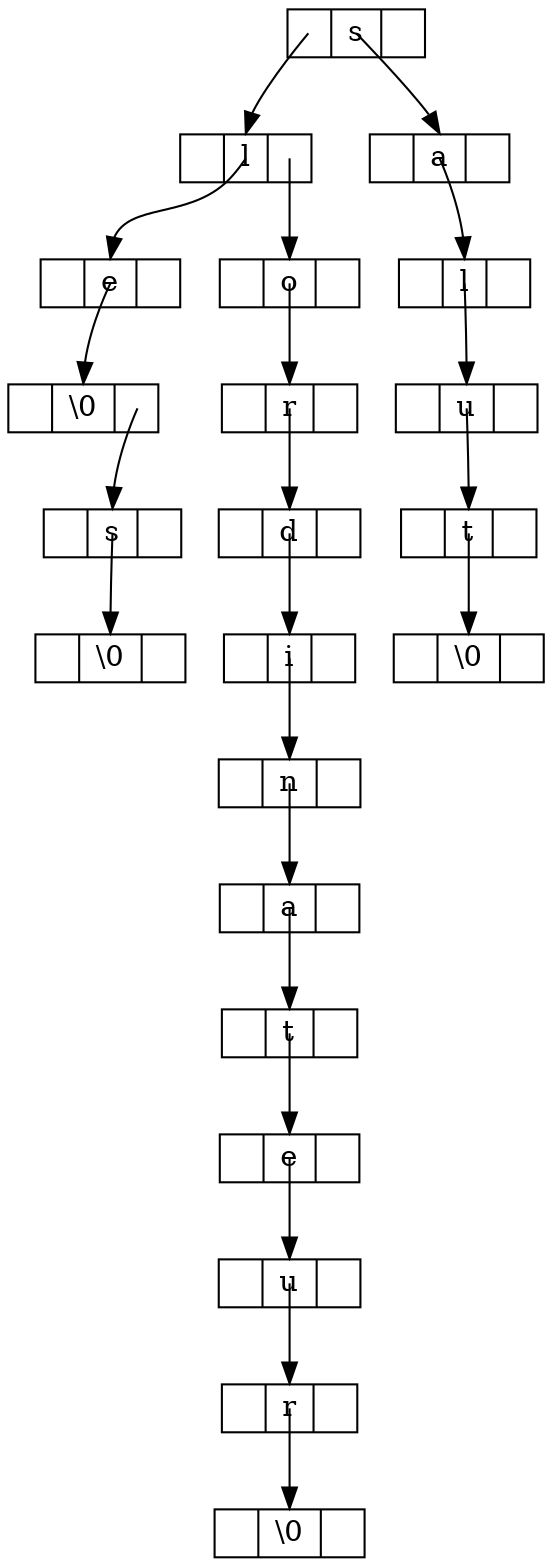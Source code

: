 digraph arbre {
    node [shape=record, height=.1]
    edge [tailclip=false, dir=forward];
  n0x600001a08000 [label="<gauche> | <valeur> s | <droit>"];
  n0x600001a08000:gauche:c -> n0x600001a080c0:valeur;
  n0x600001a080c0 [label="<gauche> | <valeur> l | <droit>"];
  n0x600001a080c0:valeur:c -> n0x600001a080e0:valeur;
  n0x600001a080e0 [label="<gauche> | <valeur> e | <droit>"];
  n0x600001a080e0:valeur:c -> n0x600001a08100:valeur;
  n0x600001a08100 [label="<gauche> | <valeur> \\0 | <droit>"];
  n0x600001a08100:droit:c -> n0x600001a08120:valeur;
  n0x600001a08120 [label="<gauche> | <valeur> s | <droit>"];
  n0x600001a08120:valeur:c -> n0x600001a08140:valeur;
  n0x600001a08140 [label="<gauche> | <valeur> \\0 | <droit>"];
  n0x600001a080c0:droit:c -> n0x600001a08160:valeur;
  n0x600001a08160 [label="<gauche> | <valeur> o | <droit>"];
  n0x600001a08160:valeur:c -> n0x600001a08180:valeur;
  n0x600001a08180 [label="<gauche> | <valeur> r | <droit>"];
  n0x600001a08180:valeur:c -> n0x600001a081a0:valeur;
  n0x600001a081a0 [label="<gauche> | <valeur> d | <droit>"];
  n0x600001a081a0:valeur:c -> n0x600001a081c0:valeur;
  n0x600001a081c0 [label="<gauche> | <valeur> i | <droit>"];
  n0x600001a081c0:valeur:c -> n0x600001a081e0:valeur;
  n0x600001a081e0 [label="<gauche> | <valeur> n | <droit>"];
  n0x600001a081e0:valeur:c -> n0x600001a08200:valeur;
  n0x600001a08200 [label="<gauche> | <valeur> a | <droit>"];
  n0x600001a08200:valeur:c -> n0x600001a08220:valeur;
  n0x600001a08220 [label="<gauche> | <valeur> t | <droit>"];
  n0x600001a08220:valeur:c -> n0x600001a08240:valeur;
  n0x600001a08240 [label="<gauche> | <valeur> e | <droit>"];
  n0x600001a08240:valeur:c -> n0x600001a08260:valeur;
  n0x600001a08260 [label="<gauche> | <valeur> u | <droit>"];
  n0x600001a08260:valeur:c -> n0x600001a08280:valeur;
  n0x600001a08280 [label="<gauche> | <valeur> r | <droit>"];
  n0x600001a08280:valeur:c -> n0x600001a082a0:valeur;
  n0x600001a082a0 [label="<gauche> | <valeur> \\0 | <droit>"];
  n0x600001a08000:valeur:c -> n0x600001a08020:valeur;
  n0x600001a08020 [label="<gauche> | <valeur> a | <droit>"];
  n0x600001a08020:valeur:c -> n0x600001a08040:valeur;
  n0x600001a08040 [label="<gauche> | <valeur> l | <droit>"];
  n0x600001a08040:valeur:c -> n0x600001a08060:valeur;
  n0x600001a08060 [label="<gauche> | <valeur> u | <droit>"];
  n0x600001a08060:valeur:c -> n0x600001a08080:valeur;
  n0x600001a08080 [label="<gauche> | <valeur> t | <droit>"];
  n0x600001a08080:valeur:c -> n0x600001a080a0:valeur;
  n0x600001a080a0 [label="<gauche> | <valeur> \\0 | <droit>"];
}
